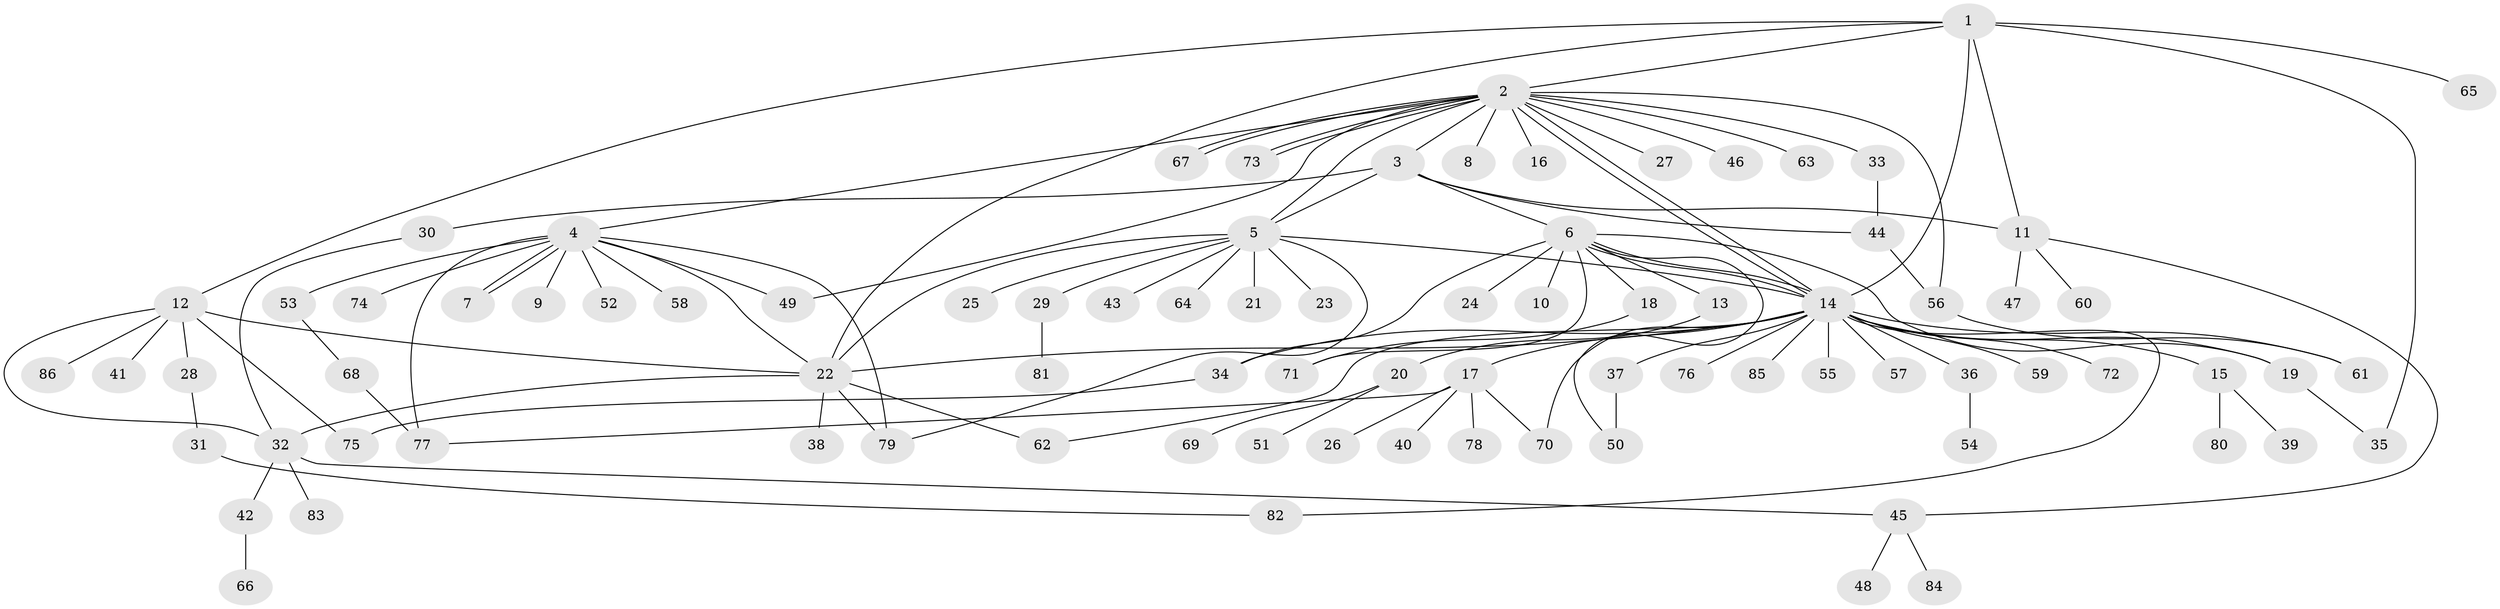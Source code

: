 // coarse degree distribution, {6: 0.029850746268656716, 24: 0.014925373134328358, 13: 0.014925373134328358, 10: 0.014925373134328358, 1: 0.5373134328358209, 5: 0.04477611940298507, 2: 0.23880597014925373, 21: 0.014925373134328358, 3: 0.07462686567164178, 8: 0.014925373134328358}
// Generated by graph-tools (version 1.1) at 2025/51/02/27/25 19:51:54]
// undirected, 86 vertices, 119 edges
graph export_dot {
graph [start="1"]
  node [color=gray90,style=filled];
  1;
  2;
  3;
  4;
  5;
  6;
  7;
  8;
  9;
  10;
  11;
  12;
  13;
  14;
  15;
  16;
  17;
  18;
  19;
  20;
  21;
  22;
  23;
  24;
  25;
  26;
  27;
  28;
  29;
  30;
  31;
  32;
  33;
  34;
  35;
  36;
  37;
  38;
  39;
  40;
  41;
  42;
  43;
  44;
  45;
  46;
  47;
  48;
  49;
  50;
  51;
  52;
  53;
  54;
  55;
  56;
  57;
  58;
  59;
  60;
  61;
  62;
  63;
  64;
  65;
  66;
  67;
  68;
  69;
  70;
  71;
  72;
  73;
  74;
  75;
  76;
  77;
  78;
  79;
  80;
  81;
  82;
  83;
  84;
  85;
  86;
  1 -- 2;
  1 -- 11;
  1 -- 12;
  1 -- 14;
  1 -- 22;
  1 -- 35;
  1 -- 65;
  2 -- 3;
  2 -- 4;
  2 -- 5;
  2 -- 8;
  2 -- 14;
  2 -- 14;
  2 -- 16;
  2 -- 27;
  2 -- 33;
  2 -- 46;
  2 -- 49;
  2 -- 56;
  2 -- 63;
  2 -- 67;
  2 -- 67;
  2 -- 73;
  2 -- 73;
  3 -- 5;
  3 -- 6;
  3 -- 11;
  3 -- 30;
  3 -- 44;
  4 -- 7;
  4 -- 7;
  4 -- 9;
  4 -- 22;
  4 -- 49;
  4 -- 52;
  4 -- 53;
  4 -- 58;
  4 -- 74;
  4 -- 77;
  4 -- 79;
  5 -- 14;
  5 -- 21;
  5 -- 22;
  5 -- 23;
  5 -- 25;
  5 -- 29;
  5 -- 43;
  5 -- 64;
  5 -- 79;
  6 -- 10;
  6 -- 13;
  6 -- 14;
  6 -- 14;
  6 -- 18;
  6 -- 19;
  6 -- 24;
  6 -- 34;
  6 -- 50;
  6 -- 71;
  11 -- 45;
  11 -- 47;
  11 -- 60;
  12 -- 22;
  12 -- 28;
  12 -- 32;
  12 -- 41;
  12 -- 75;
  12 -- 86;
  13 -- 20;
  14 -- 15;
  14 -- 17;
  14 -- 19;
  14 -- 22;
  14 -- 34;
  14 -- 36;
  14 -- 37;
  14 -- 55;
  14 -- 57;
  14 -- 59;
  14 -- 61;
  14 -- 62;
  14 -- 70;
  14 -- 72;
  14 -- 76;
  14 -- 82;
  14 -- 85;
  15 -- 39;
  15 -- 80;
  17 -- 26;
  17 -- 40;
  17 -- 70;
  17 -- 77;
  17 -- 78;
  18 -- 71;
  19 -- 35;
  20 -- 51;
  20 -- 69;
  22 -- 32;
  22 -- 38;
  22 -- 62;
  22 -- 79;
  28 -- 31;
  29 -- 81;
  30 -- 32;
  31 -- 82;
  32 -- 42;
  32 -- 45;
  32 -- 83;
  33 -- 44;
  34 -- 75;
  36 -- 54;
  37 -- 50;
  42 -- 66;
  44 -- 56;
  45 -- 48;
  45 -- 84;
  53 -- 68;
  56 -- 61;
  68 -- 77;
}
